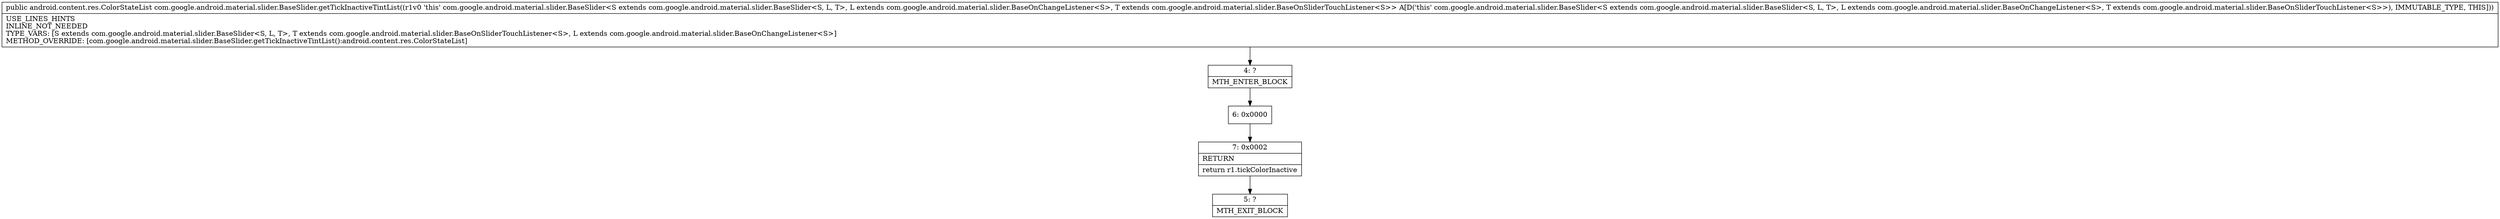 digraph "CFG forcom.google.android.material.slider.BaseSlider.getTickInactiveTintList()Landroid\/content\/res\/ColorStateList;" {
Node_4 [shape=record,label="{4\:\ ?|MTH_ENTER_BLOCK\l}"];
Node_6 [shape=record,label="{6\:\ 0x0000}"];
Node_7 [shape=record,label="{7\:\ 0x0002|RETURN\l|return r1.tickColorInactive\l}"];
Node_5 [shape=record,label="{5\:\ ?|MTH_EXIT_BLOCK\l}"];
MethodNode[shape=record,label="{public android.content.res.ColorStateList com.google.android.material.slider.BaseSlider.getTickInactiveTintList((r1v0 'this' com.google.android.material.slider.BaseSlider\<S extends com.google.android.material.slider.BaseSlider\<S, L, T\>, L extends com.google.android.material.slider.BaseOnChangeListener\<S\>, T extends com.google.android.material.slider.BaseOnSliderTouchListener\<S\>\> A[D('this' com.google.android.material.slider.BaseSlider\<S extends com.google.android.material.slider.BaseSlider\<S, L, T\>, L extends com.google.android.material.slider.BaseOnChangeListener\<S\>, T extends com.google.android.material.slider.BaseOnSliderTouchListener\<S\>\>), IMMUTABLE_TYPE, THIS]))  | USE_LINES_HINTS\lINLINE_NOT_NEEDED\lTYPE_VARS: [S extends com.google.android.material.slider.BaseSlider\<S, L, T\>, T extends com.google.android.material.slider.BaseOnSliderTouchListener\<S\>, L extends com.google.android.material.slider.BaseOnChangeListener\<S\>]\lMETHOD_OVERRIDE: [com.google.android.material.slider.BaseSlider.getTickInactiveTintList():android.content.res.ColorStateList]\l}"];
MethodNode -> Node_4;Node_4 -> Node_6;
Node_6 -> Node_7;
Node_7 -> Node_5;
}

